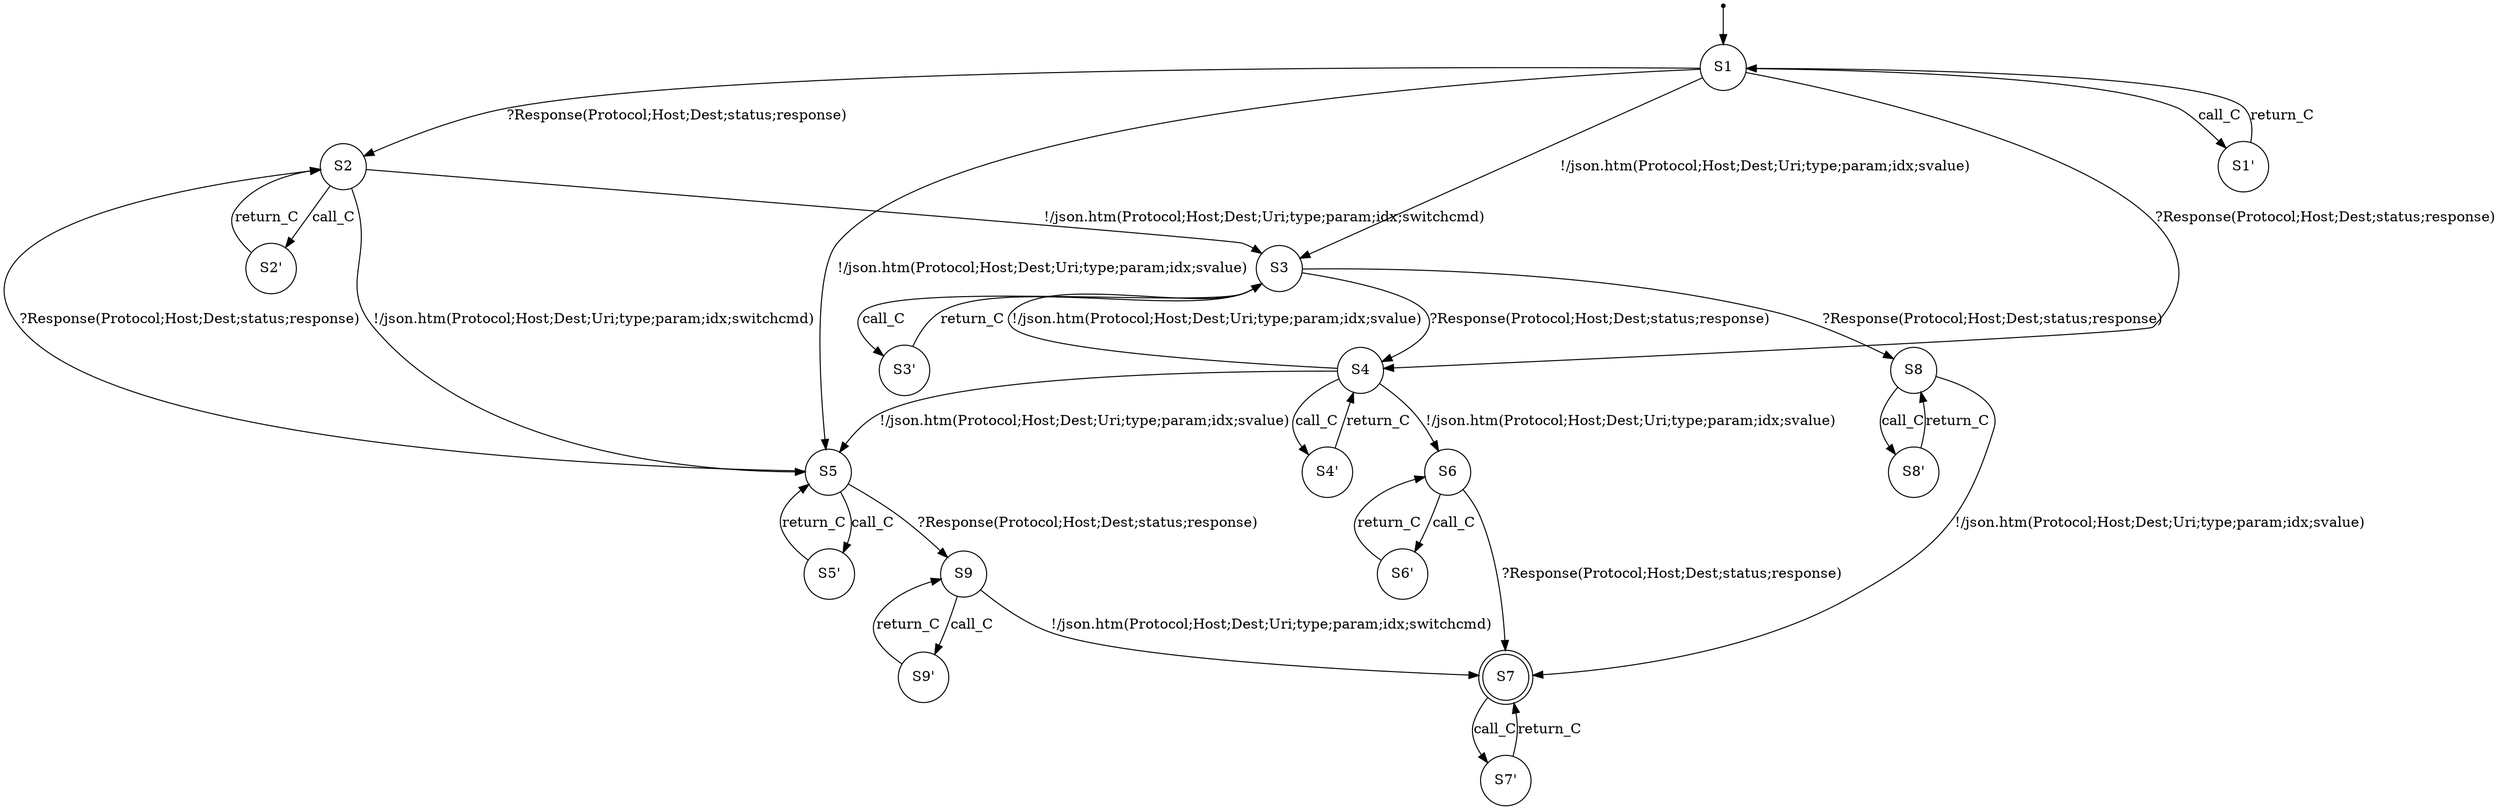 digraph LTS {
S00[shape=point]
S1[label=S1,shape=circle];
S2[label=S2,shape=circle];
S3[label=S3,shape=circle];
S4[label=S4,shape=circle];
S5[label=S5,shape=circle];
S6[label=S6,shape=circle];
S7[label=S7,shape=doublecircle];
S8[label=S8,shape=circle];
S9[label=S9,shape=circle];
"S1'"[label="S1'",shape=circle];
"S2'"[label="S2'",shape=circle];
"S3'"[label="S3'",shape=circle];
"S4'"[label="S4'",shape=circle];
"S5'"[label="S5'",shape=circle];
"S6'"[label="S6'",shape=circle];
"S7'"[label="S7'",shape=circle];
"S8'"[label="S8'",shape=circle];
"S9'"[label="S9'",shape=circle];
S00 -> S1
S1 -> S2[label ="?Response(Protocol;Host;Dest;status;response)"];
S1 -> S3[label ="!/json.htm(Protocol;Host;Dest;Uri;type;param;idx;svalue)"];
S1 -> S4[label ="?Response(Protocol;Host;Dest;status;response)"];
S1 -> S5[label ="!/json.htm(Protocol;Host;Dest;Uri;type;param;idx;svalue)"];
S2 -> S3[label ="!/json.htm(Protocol;Host;Dest;Uri;type;param;idx;switchcmd)"];
S2 -> S5[label ="!/json.htm(Protocol;Host;Dest;Uri;type;param;idx;switchcmd)"];
S3 -> S4[label ="?Response(Protocol;Host;Dest;status;response)"];
S3 -> S8[label ="?Response(Protocol;Host;Dest;status;response)"];
S4 -> S3[label ="!/json.htm(Protocol;Host;Dest;Uri;type;param;idx;svalue)"];
S4 -> S5[label ="!/json.htm(Protocol;Host;Dest;Uri;type;param;idx;svalue)"];
S4 -> S6[label ="!/json.htm(Protocol;Host;Dest;Uri;type;param;idx;svalue)"];
S5 -> S2[label ="?Response(Protocol;Host;Dest;status;response)"];
S5 -> S9[label ="?Response(Protocol;Host;Dest;status;response)"];
S6 -> S7[label ="?Response(Protocol;Host;Dest;status;response)"];
S8 -> S7[label ="!/json.htm(Protocol;Host;Dest;Uri;type;param;idx;svalue)"];
S9 -> S7[label ="!/json.htm(Protocol;Host;Dest;Uri;type;param;idx;switchcmd)"];
S1 -> "S1'"[label ="call_C"]
"S1'" -> S1[label ="return_C"]
S2 -> "S2'"[label ="call_C"]
"S2'" -> S2[label ="return_C"]
S3 -> "S3'"[label ="call_C"]
"S3'" -> S3[label ="return_C"]
S4 -> "S4'"[label ="call_C"]
"S4'" -> S4[label ="return_C"]
S5 -> "S5'"[label ="call_C"]
"S5'" -> S5[label ="return_C"]
S6 -> "S6'"[label ="call_C"]
"S6'" -> S6[label ="return_C"]
S7 -> "S7'"[label ="call_C"]
"S7'" -> S7[label ="return_C"]
S8 -> "S8'"[label ="call_C"]
"S8'" -> S8[label ="return_C"]
S9 -> "S9'"[label ="call_C"]
"S9'" -> S9[label ="return_C"]
}
